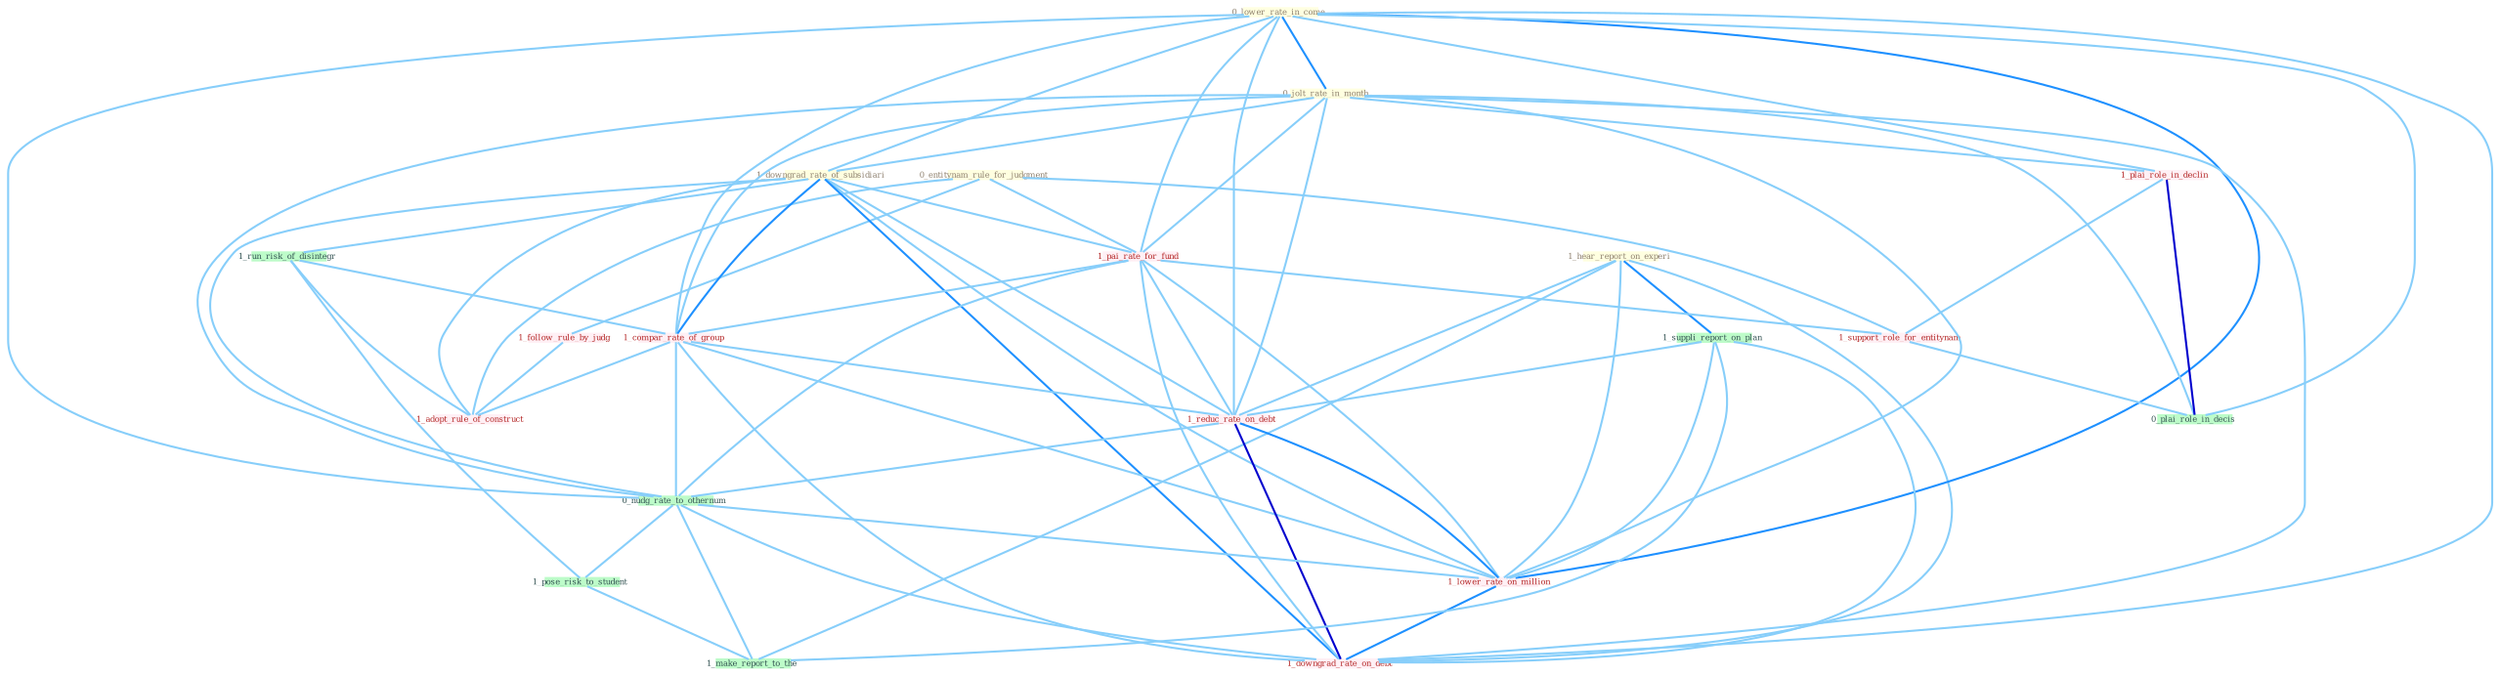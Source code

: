 Graph G{ 
    node
    [shape=polygon,style=filled,width=.5,height=.06,color="#BDFCC9",fixedsize=true,fontsize=4,
    fontcolor="#2f4f4f"];
    {node
    [color="#ffffe0", fontcolor="#8b7d6b"] "1_hear_report_on_experi " "0_entitynam_rule_for_judgment " "0_lower_rate_in_come " "0_jolt_rate_in_month " "1_downgrad_rate_of_subsidiari "}
{node [color="#fff0f5", fontcolor="#b22222"] "1_plai_role_in_declin " "1_pai_rate_for_fund " "1_follow_rule_by_judg " "1_compar_rate_of_group " "1_reduc_rate_on_debt " "1_support_role_for_entitynam " "1_adopt_rule_of_construct " "1_lower_rate_on_million " "1_downgrad_rate_on_debt "}
edge [color="#B0E2FF"];

	"1_hear_report_on_experi " -- "1_suppli_report_on_plan " [w="2", color="#1e90ff" , len=0.8];
	"1_hear_report_on_experi " -- "1_reduc_rate_on_debt " [w="1", color="#87cefa" ];
	"1_hear_report_on_experi " -- "1_lower_rate_on_million " [w="1", color="#87cefa" ];
	"1_hear_report_on_experi " -- "1_downgrad_rate_on_debt " [w="1", color="#87cefa" ];
	"1_hear_report_on_experi " -- "1_make_report_to_the " [w="1", color="#87cefa" ];
	"0_entitynam_rule_for_judgment " -- "1_pai_rate_for_fund " [w="1", color="#87cefa" ];
	"0_entitynam_rule_for_judgment " -- "1_follow_rule_by_judg " [w="1", color="#87cefa" ];
	"0_entitynam_rule_for_judgment " -- "1_support_role_for_entitynam " [w="1", color="#87cefa" ];
	"0_entitynam_rule_for_judgment " -- "1_adopt_rule_of_construct " [w="1", color="#87cefa" ];
	"0_lower_rate_in_come " -- "0_jolt_rate_in_month " [w="2", color="#1e90ff" , len=0.8];
	"0_lower_rate_in_come " -- "1_downgrad_rate_of_subsidiari " [w="1", color="#87cefa" ];
	"0_lower_rate_in_come " -- "1_plai_role_in_declin " [w="1", color="#87cefa" ];
	"0_lower_rate_in_come " -- "1_pai_rate_for_fund " [w="1", color="#87cefa" ];
	"0_lower_rate_in_come " -- "1_compar_rate_of_group " [w="1", color="#87cefa" ];
	"0_lower_rate_in_come " -- "1_reduc_rate_on_debt " [w="1", color="#87cefa" ];
	"0_lower_rate_in_come " -- "0_nudg_rate_to_othernum " [w="1", color="#87cefa" ];
	"0_lower_rate_in_come " -- "0_plai_role_in_decis " [w="1", color="#87cefa" ];
	"0_lower_rate_in_come " -- "1_lower_rate_on_million " [w="2", color="#1e90ff" , len=0.8];
	"0_lower_rate_in_come " -- "1_downgrad_rate_on_debt " [w="1", color="#87cefa" ];
	"0_jolt_rate_in_month " -- "1_downgrad_rate_of_subsidiari " [w="1", color="#87cefa" ];
	"0_jolt_rate_in_month " -- "1_plai_role_in_declin " [w="1", color="#87cefa" ];
	"0_jolt_rate_in_month " -- "1_pai_rate_for_fund " [w="1", color="#87cefa" ];
	"0_jolt_rate_in_month " -- "1_compar_rate_of_group " [w="1", color="#87cefa" ];
	"0_jolt_rate_in_month " -- "1_reduc_rate_on_debt " [w="1", color="#87cefa" ];
	"0_jolt_rate_in_month " -- "0_nudg_rate_to_othernum " [w="1", color="#87cefa" ];
	"0_jolt_rate_in_month " -- "0_plai_role_in_decis " [w="1", color="#87cefa" ];
	"0_jolt_rate_in_month " -- "1_lower_rate_on_million " [w="1", color="#87cefa" ];
	"0_jolt_rate_in_month " -- "1_downgrad_rate_on_debt " [w="1", color="#87cefa" ];
	"1_downgrad_rate_of_subsidiari " -- "1_run_risk_of_disintegr " [w="1", color="#87cefa" ];
	"1_downgrad_rate_of_subsidiari " -- "1_pai_rate_for_fund " [w="1", color="#87cefa" ];
	"1_downgrad_rate_of_subsidiari " -- "1_compar_rate_of_group " [w="2", color="#1e90ff" , len=0.8];
	"1_downgrad_rate_of_subsidiari " -- "1_reduc_rate_on_debt " [w="1", color="#87cefa" ];
	"1_downgrad_rate_of_subsidiari " -- "0_nudg_rate_to_othernum " [w="1", color="#87cefa" ];
	"1_downgrad_rate_of_subsidiari " -- "1_adopt_rule_of_construct " [w="1", color="#87cefa" ];
	"1_downgrad_rate_of_subsidiari " -- "1_lower_rate_on_million " [w="1", color="#87cefa" ];
	"1_downgrad_rate_of_subsidiari " -- "1_downgrad_rate_on_debt " [w="2", color="#1e90ff" , len=0.8];
	"1_run_risk_of_disintegr " -- "1_compar_rate_of_group " [w="1", color="#87cefa" ];
	"1_run_risk_of_disintegr " -- "1_pose_risk_to_student " [w="1", color="#87cefa" ];
	"1_run_risk_of_disintegr " -- "1_adopt_rule_of_construct " [w="1", color="#87cefa" ];
	"1_plai_role_in_declin " -- "1_support_role_for_entitynam " [w="1", color="#87cefa" ];
	"1_plai_role_in_declin " -- "0_plai_role_in_decis " [w="3", color="#0000cd" , len=0.6];
	"1_suppli_report_on_plan " -- "1_reduc_rate_on_debt " [w="1", color="#87cefa" ];
	"1_suppli_report_on_plan " -- "1_lower_rate_on_million " [w="1", color="#87cefa" ];
	"1_suppli_report_on_plan " -- "1_downgrad_rate_on_debt " [w="1", color="#87cefa" ];
	"1_suppli_report_on_plan " -- "1_make_report_to_the " [w="1", color="#87cefa" ];
	"1_pai_rate_for_fund " -- "1_compar_rate_of_group " [w="1", color="#87cefa" ];
	"1_pai_rate_for_fund " -- "1_reduc_rate_on_debt " [w="1", color="#87cefa" ];
	"1_pai_rate_for_fund " -- "0_nudg_rate_to_othernum " [w="1", color="#87cefa" ];
	"1_pai_rate_for_fund " -- "1_support_role_for_entitynam " [w="1", color="#87cefa" ];
	"1_pai_rate_for_fund " -- "1_lower_rate_on_million " [w="1", color="#87cefa" ];
	"1_pai_rate_for_fund " -- "1_downgrad_rate_on_debt " [w="1", color="#87cefa" ];
	"1_follow_rule_by_judg " -- "1_adopt_rule_of_construct " [w="1", color="#87cefa" ];
	"1_compar_rate_of_group " -- "1_reduc_rate_on_debt " [w="1", color="#87cefa" ];
	"1_compar_rate_of_group " -- "0_nudg_rate_to_othernum " [w="1", color="#87cefa" ];
	"1_compar_rate_of_group " -- "1_adopt_rule_of_construct " [w="1", color="#87cefa" ];
	"1_compar_rate_of_group " -- "1_lower_rate_on_million " [w="1", color="#87cefa" ];
	"1_compar_rate_of_group " -- "1_downgrad_rate_on_debt " [w="1", color="#87cefa" ];
	"1_reduc_rate_on_debt " -- "0_nudg_rate_to_othernum " [w="1", color="#87cefa" ];
	"1_reduc_rate_on_debt " -- "1_lower_rate_on_million " [w="2", color="#1e90ff" , len=0.8];
	"1_reduc_rate_on_debt " -- "1_downgrad_rate_on_debt " [w="3", color="#0000cd" , len=0.6];
	"0_nudg_rate_to_othernum " -- "1_pose_risk_to_student " [w="1", color="#87cefa" ];
	"0_nudg_rate_to_othernum " -- "1_lower_rate_on_million " [w="1", color="#87cefa" ];
	"0_nudg_rate_to_othernum " -- "1_downgrad_rate_on_debt " [w="1", color="#87cefa" ];
	"0_nudg_rate_to_othernum " -- "1_make_report_to_the " [w="1", color="#87cefa" ];
	"1_support_role_for_entitynam " -- "0_plai_role_in_decis " [w="1", color="#87cefa" ];
	"1_pose_risk_to_student " -- "1_make_report_to_the " [w="1", color="#87cefa" ];
	"1_lower_rate_on_million " -- "1_downgrad_rate_on_debt " [w="2", color="#1e90ff" , len=0.8];
}